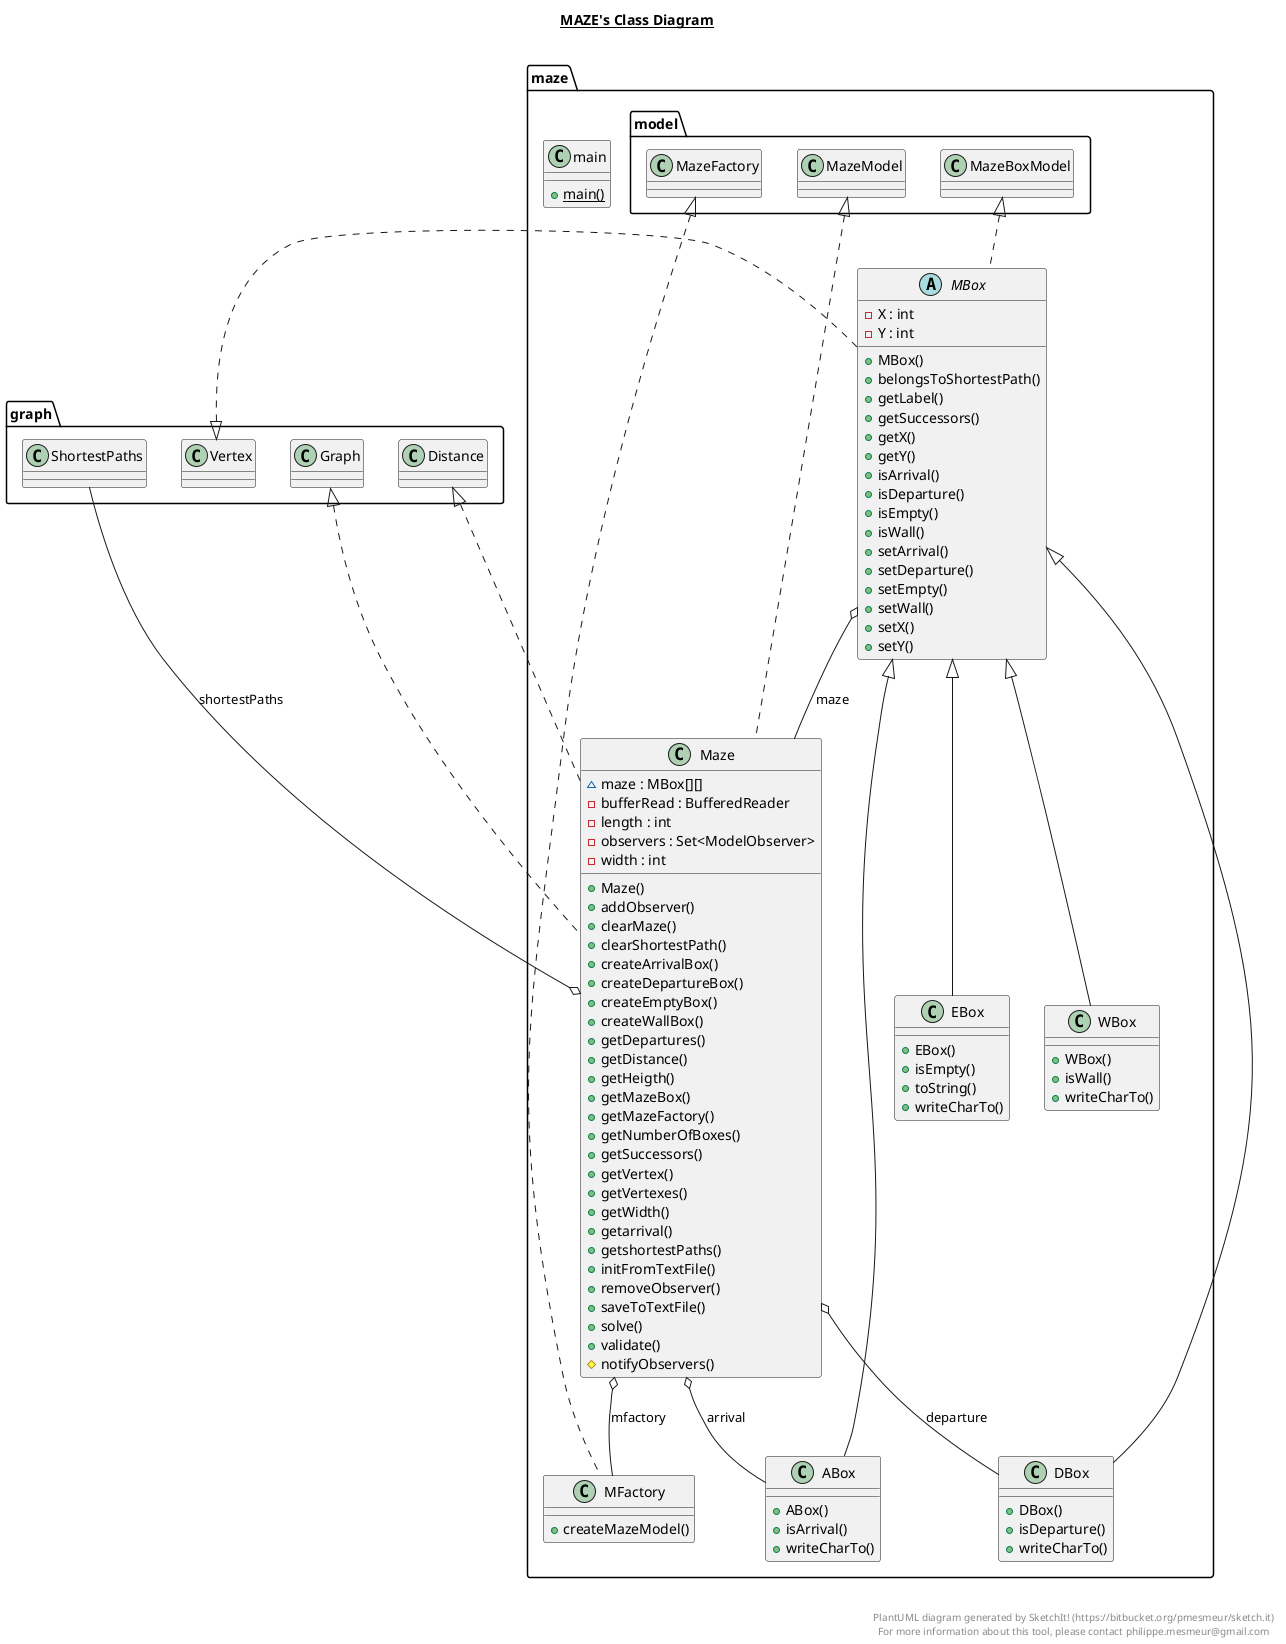 @startuml

title __MAZE's Class Diagram__\n

  namespace maze {
    class maze.ABox {
        + ABox()
        + isArrival()
        + writeCharTo()
    }
  }
  

  namespace maze {
    class maze.DBox {
        + DBox()
        + isDeparture()
        + writeCharTo()
    }
  }
  

  namespace maze {
    class maze.EBox {
        + EBox()
        + isEmpty()
        + toString()
        + writeCharTo()
    }
  }
  

  namespace maze {
    abstract class maze.MBox {
        - X : int
        - Y : int
        + MBox()
        + belongsToShortestPath()
        + getLabel()
        + getSuccessors()
        + getX()
        + getY()
        + isArrival()
        + isDeparture()
        + isEmpty()
        + isWall()
        + setArrival()
        + setDeparture()
        + setEmpty()
        + setWall()
        + setX()
        + setY()
    }
  }
  

  namespace maze {
    class maze.MFactory {
        + createMazeModel()
    }
  }
  

  namespace maze {
    class maze.Maze {
        ~ maze : MBox[][]
        - bufferRead : BufferedReader
        - length : int
        - observers : Set<ModelObserver>
        - width : int
        + Maze()
        + addObserver()
        + clearMaze()
        + clearShortestPath()
        + createArrivalBox()
        + createDepartureBox()
        + createEmptyBox()
        + createWallBox()
        + getDepartures()
        + getDistance()
        + getHeigth()
        + getMazeBox()
        + getMazeFactory()
        + getNumberOfBoxes()
        + getSuccessors()
        + getVertex()
        + getVertexes()
        + getWidth()
        + getarrival()
        + getshortestPaths()
        + initFromTextFile()
        + removeObserver()
        + saveToTextFile()
        + solve()
        + validate()
        # notifyObservers()
    }
  }
  

  namespace maze {
    class maze.WBox {
        + WBox()
        + isWall()
        + writeCharTo()
    }
  }
  

  namespace maze {
    class maze.main {
        {static} + main()
    }
  }
  

  maze.ABox -up-|> maze.MBox
  maze.DBox -up-|> maze.MBox
  maze.EBox -up-|> maze.MBox
  maze.MBox .up.|> graph.Vertex
  maze.MBox .up.|> maze.model.MazeBoxModel
  maze.MBox o-- maze.Maze : maze
  maze.MFactory .up.|> maze.model.MazeFactory
  maze.Maze .up.|> graph.Distance
  maze.Maze .up.|> graph.Graph
  maze.Maze .up.|> maze.model.MazeModel
  maze.Maze o-- maze.ABox : arrival
  maze.Maze o-- maze.DBox : departure
  maze.Maze o-- maze.MFactory : mfactory
  maze.Maze o-- graph.ShortestPaths : shortestPaths
  maze.WBox -up-|> maze.MBox


right footer


PlantUML diagram generated by SketchIt! (https://bitbucket.org/pmesmeur/sketch.it)
For more information about this tool, please contact philippe.mesmeur@gmail.com
endfooter

@enduml
